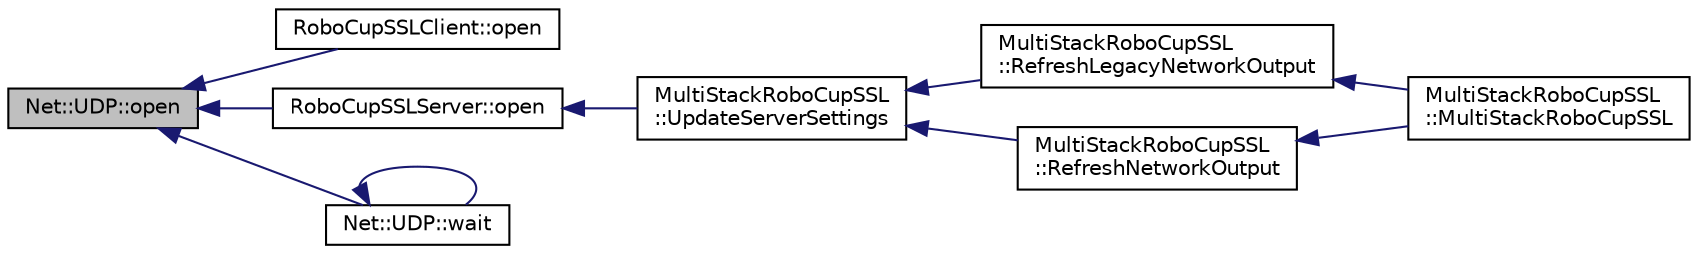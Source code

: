 digraph "Net::UDP::open"
{
 // INTERACTIVE_SVG=YES
  edge [fontname="Helvetica",fontsize="10",labelfontname="Helvetica",labelfontsize="10"];
  node [fontname="Helvetica",fontsize="10",shape=record];
  rankdir="LR";
  Node1 [label="Net::UDP::open",height=0.2,width=0.4,color="black", fillcolor="grey75", style="filled", fontcolor="black"];
  Node1 -> Node2 [dir="back",color="midnightblue",fontsize="10",style="solid",fontname="Helvetica"];
  Node2 [label="RoboCupSSLClient::open",height=0.2,width=0.4,color="black", fillcolor="white", style="filled",URL="$d2/d38/class_robo_cup_s_s_l_client.html#a7d80d9747da821fd60ba491eeadf7f0b"];
  Node1 -> Node3 [dir="back",color="midnightblue",fontsize="10",style="solid",fontname="Helvetica"];
  Node3 [label="RoboCupSSLServer::open",height=0.2,width=0.4,color="black", fillcolor="white", style="filled",URL="$d7/db4/class_robo_cup_s_s_l_server.html#a0d756331a03344cf43e8988b5d327e10"];
  Node3 -> Node4 [dir="back",color="midnightblue",fontsize="10",style="solid",fontname="Helvetica"];
  Node4 [label="MultiStackRoboCupSSL\l::UpdateServerSettings",height=0.2,width=0.4,color="black", fillcolor="white", style="filled",URL="$d0/d9b/class_multi_stack_robo_cup_s_s_l.html#a56a00cd6cb17f46826ec771388474f5e"];
  Node4 -> Node5 [dir="back",color="midnightblue",fontsize="10",style="solid",fontname="Helvetica"];
  Node5 [label="MultiStackRoboCupSSL\l::RefreshLegacyNetworkOutput",height=0.2,width=0.4,color="black", fillcolor="white", style="filled",URL="$d0/d9b/class_multi_stack_robo_cup_s_s_l.html#a10ecfe58e96f13357abff26a16d77a4d"];
  Node5 -> Node6 [dir="back",color="midnightblue",fontsize="10",style="solid",fontname="Helvetica"];
  Node6 [label="MultiStackRoboCupSSL\l::MultiStackRoboCupSSL",height=0.2,width=0.4,color="black", fillcolor="white", style="filled",URL="$d0/d9b/class_multi_stack_robo_cup_s_s_l.html#a8388b0f1da4deb8131ae7d935117db05"];
  Node4 -> Node7 [dir="back",color="midnightblue",fontsize="10",style="solid",fontname="Helvetica"];
  Node7 [label="MultiStackRoboCupSSL\l::RefreshNetworkOutput",height=0.2,width=0.4,color="black", fillcolor="white", style="filled",URL="$d0/d9b/class_multi_stack_robo_cup_s_s_l.html#a76f62a8929ba82ebf8d5bb610a56d397"];
  Node7 -> Node6 [dir="back",color="midnightblue",fontsize="10",style="solid",fontname="Helvetica"];
  Node1 -> Node8 [dir="back",color="midnightblue",fontsize="10",style="solid",fontname="Helvetica"];
  Node8 [label="Net::UDP::wait",height=0.2,width=0.4,color="black", fillcolor="white", style="filled",URL="$de/d3b/class_net_1_1_u_d_p.html#a3a87f279ba80b36263f7efc346d2fa64"];
  Node8 -> Node8 [dir="back",color="midnightblue",fontsize="10",style="solid",fontname="Helvetica"];
}
